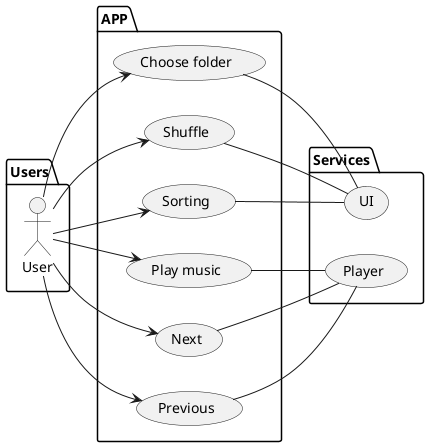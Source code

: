 @startuml
left to right direction

package Users {
    actor User
    User as "User"

}

package APP {
  usecase "Choose folder" as UC1
  usecase "Play music" as UC2
  usecase "Shuffle" as UC3
  usecase "Next" as UC4
  usecase "Previous" as UC5
  usecase "Sorting" as UC6
}

package Services {
  usecase "Player" as UC7
  usecase "UI" as UC8
}


UC2 -- UC7
UC4 -- UC7
UC5 -- UC7

UC8 -- UC3
UC8 -- UC6
UC8 -- UC1

User --> UC1
User --> UC2
User --> UC3
User --> UC4
User --> UC5
User --> UC6


@enduml